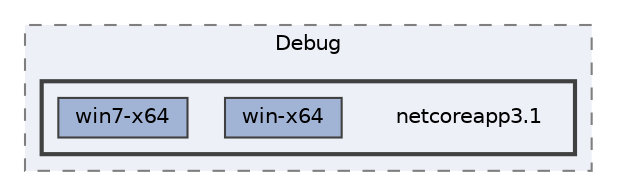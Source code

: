 digraph "D:/Workspaces/pipiorg/PiPiCSharp/PiPiCSharp/obj/Debug/netcoreapp3.1"
{
 // LATEX_PDF_SIZE
  bgcolor="transparent";
  edge [fontname=Helvetica,fontsize=10,labelfontname=Helvetica,labelfontsize=10];
  node [fontname=Helvetica,fontsize=10,shape=box,height=0.2,width=0.4];
  compound=true
  subgraph clusterdir_7241c218e509be789a3dee8a71bd0f33 {
    graph [ bgcolor="#edf0f7", pencolor="grey50", label="Debug", fontname=Helvetica,fontsize=10 style="filled,dashed", URL="dir_7241c218e509be789a3dee8a71bd0f33.html",tooltip=""]
  subgraph clusterdir_4529fbfd06b4fb27cf71e8a0f96eb0db {
    graph [ bgcolor="#edf0f7", pencolor="grey25", label="", fontname=Helvetica,fontsize=10 style="filled,bold", URL="dir_4529fbfd06b4fb27cf71e8a0f96eb0db.html",tooltip=""]
    dir_4529fbfd06b4fb27cf71e8a0f96eb0db [shape=plaintext, label="netcoreapp3.1"];
  dir_fb3e48a309cf19832179440188aa6d10 [label="win-x64", fillcolor="#a2b4d6", color="grey25", style="filled", URL="dir_fb3e48a309cf19832179440188aa6d10.html",tooltip=""];
  dir_058e37d350f5fe71f1bc3271375dff15 [label="win7-x64", fillcolor="#a2b4d6", color="grey25", style="filled", URL="dir_058e37d350f5fe71f1bc3271375dff15.html",tooltip=""];
  }
  }
}
